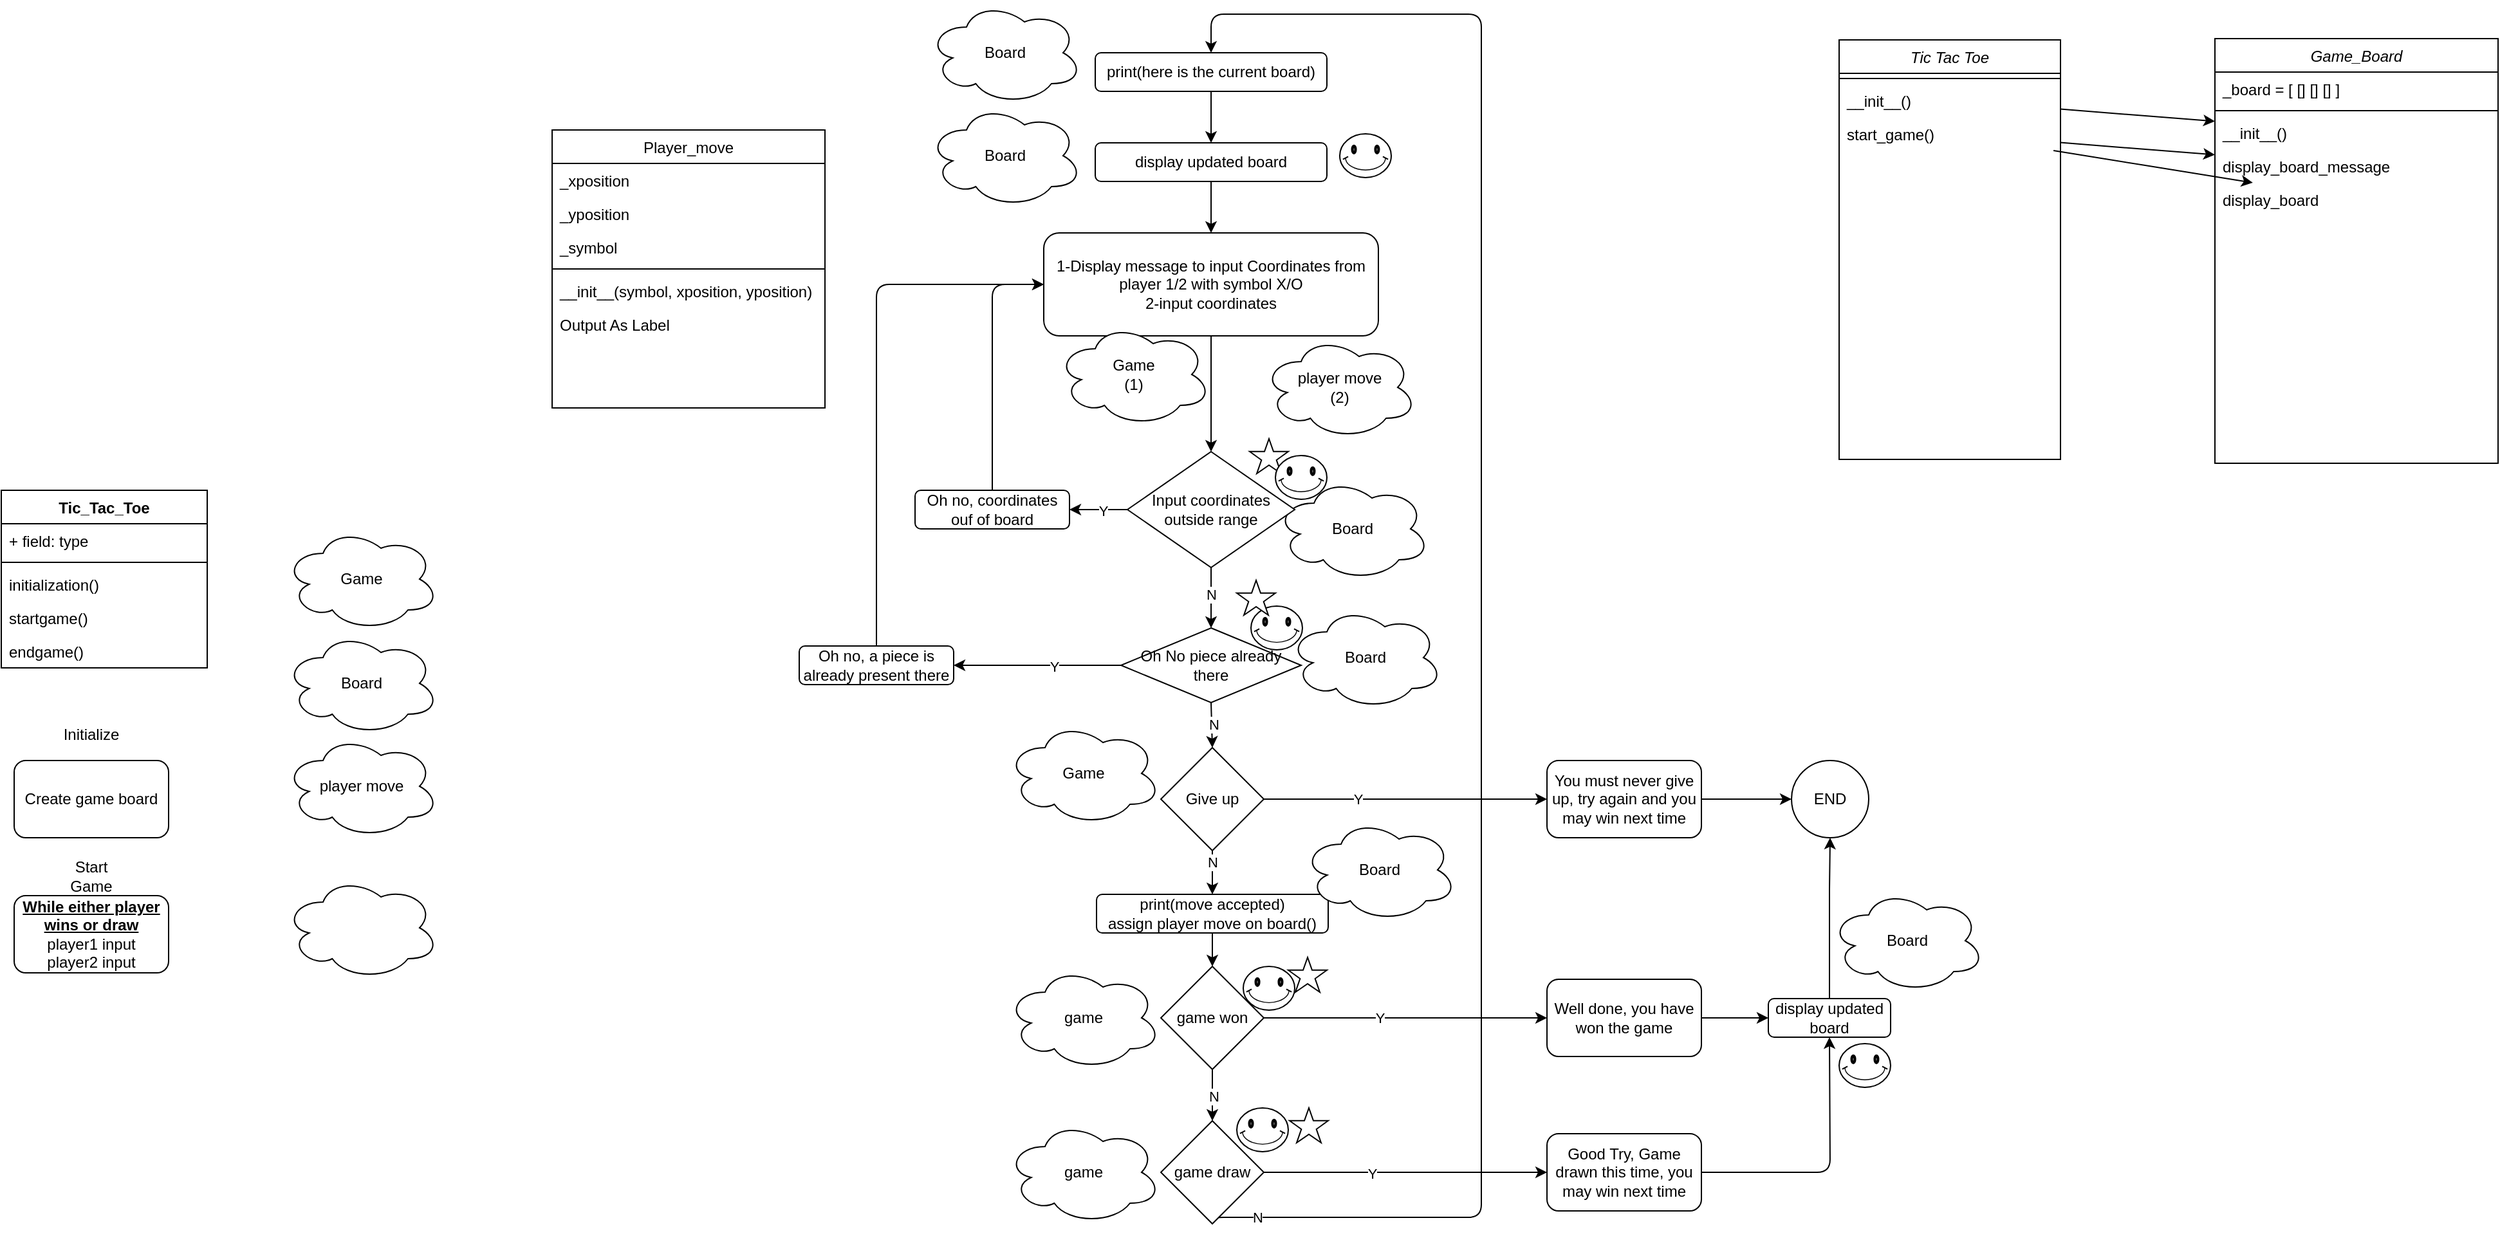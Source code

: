 <mxfile version="13.7.9" type="device"><diagram id="C5RBs43oDa-KdzZeNtuy" name="Page-1"><mxGraphModel dx="1678" dy="935" grid="1" gridSize="10" guides="1" tooltips="1" connect="1" arrows="1" fold="1" page="1" pageScale="1" pageWidth="827" pageHeight="1169" math="0" shadow="0"><root><mxCell id="WIyWlLk6GJQsqaUBKTNV-0"/><mxCell id="WIyWlLk6GJQsqaUBKTNV-1" parent="WIyWlLk6GJQsqaUBKTNV-0"/><mxCell id="zkfFHV4jXpPFQw0GAbJ--17" value="Player_move" style="swimlane;fontStyle=0;align=center;verticalAlign=top;childLayout=stackLayout;horizontal=1;startSize=26;horizontalStack=0;resizeParent=1;resizeLast=0;collapsible=1;marginBottom=0;rounded=0;shadow=0;strokeWidth=1;" parent="WIyWlLk6GJQsqaUBKTNV-1" vertex="1"><mxGeometry x="508" y="120" width="212" height="216" as="geometry"><mxRectangle x="550" y="140" width="160" height="26" as="alternateBounds"/></mxGeometry></mxCell><mxCell id="zkfFHV4jXpPFQw0GAbJ--18" value="_xposition" style="text;align=left;verticalAlign=top;spacingLeft=4;spacingRight=4;overflow=hidden;rotatable=0;points=[[0,0.5],[1,0.5]];portConstraint=eastwest;" parent="zkfFHV4jXpPFQw0GAbJ--17" vertex="1"><mxGeometry y="26" width="212" height="26" as="geometry"/></mxCell><mxCell id="zkfFHV4jXpPFQw0GAbJ--19" value="_yposition" style="text;align=left;verticalAlign=top;spacingLeft=4;spacingRight=4;overflow=hidden;rotatable=0;points=[[0,0.5],[1,0.5]];portConstraint=eastwest;rounded=0;shadow=0;html=0;" parent="zkfFHV4jXpPFQw0GAbJ--17" vertex="1"><mxGeometry y="52" width="212" height="26" as="geometry"/></mxCell><mxCell id="zkfFHV4jXpPFQw0GAbJ--20" value="_symbol" style="text;align=left;verticalAlign=top;spacingLeft=4;spacingRight=4;overflow=hidden;rotatable=0;points=[[0,0.5],[1,0.5]];portConstraint=eastwest;rounded=0;shadow=0;html=0;" parent="zkfFHV4jXpPFQw0GAbJ--17" vertex="1"><mxGeometry y="78" width="212" height="26" as="geometry"/></mxCell><mxCell id="zkfFHV4jXpPFQw0GAbJ--23" value="" style="line;html=1;strokeWidth=1;align=left;verticalAlign=middle;spacingTop=-1;spacingLeft=3;spacingRight=3;rotatable=0;labelPosition=right;points=[];portConstraint=eastwest;" parent="zkfFHV4jXpPFQw0GAbJ--17" vertex="1"><mxGeometry y="104" width="212" height="8" as="geometry"/></mxCell><mxCell id="zkfFHV4jXpPFQw0GAbJ--24" value="__init__(symbol, xposition, yposition)" style="text;align=left;verticalAlign=top;spacingLeft=4;spacingRight=4;overflow=hidden;rotatable=0;points=[[0,0.5],[1,0.5]];portConstraint=eastwest;" parent="zkfFHV4jXpPFQw0GAbJ--17" vertex="1"><mxGeometry y="112" width="212" height="26" as="geometry"/></mxCell><mxCell id="zkfFHV4jXpPFQw0GAbJ--25" value="Output As Label" style="text;align=left;verticalAlign=top;spacingLeft=4;spacingRight=4;overflow=hidden;rotatable=0;points=[[0,0.5],[1,0.5]];portConstraint=eastwest;" parent="zkfFHV4jXpPFQw0GAbJ--17" vertex="1"><mxGeometry y="138" width="212" height="26" as="geometry"/></mxCell><mxCell id="q-4wCukq6jzcn-NfEw5j-9" value="&lt;b&gt;&lt;u&gt;While either player wins or draw&lt;/u&gt;&lt;/b&gt;&lt;br&gt;player1 input&lt;br&gt;player2 input" style="rounded=1;whiteSpace=wrap;html=1;" parent="WIyWlLk6GJQsqaUBKTNV-1" vertex="1"><mxGeometry x="90" y="715" width="120" height="60" as="geometry"/></mxCell><mxCell id="q-4wCukq6jzcn-NfEw5j-10" value="Start Game" style="text;html=1;strokeColor=none;fillColor=none;align=center;verticalAlign=middle;whiteSpace=wrap;rounded=0;" parent="WIyWlLk6GJQsqaUBKTNV-1" vertex="1"><mxGeometry x="130" y="690" width="40" height="20" as="geometry"/></mxCell><mxCell id="q-4wCukq6jzcn-NfEw5j-11" value="Create game board" style="rounded=1;whiteSpace=wrap;html=1;" parent="WIyWlLk6GJQsqaUBKTNV-1" vertex="1"><mxGeometry x="90" y="610" width="120" height="60" as="geometry"/></mxCell><mxCell id="q-4wCukq6jzcn-NfEw5j-12" value="Initialize" style="text;html=1;strokeColor=none;fillColor=none;align=center;verticalAlign=middle;whiteSpace=wrap;rounded=0;" parent="WIyWlLk6GJQsqaUBKTNV-1" vertex="1"><mxGeometry x="130" y="580" width="40" height="20" as="geometry"/></mxCell><mxCell id="q-4wCukq6jzcn-NfEw5j-16" value="" style="edgeStyle=orthogonalEdgeStyle;rounded=0;orthogonalLoop=1;jettySize=auto;html=1;entryX=0.5;entryY=0;entryDx=0;entryDy=0;" parent="WIyWlLk6GJQsqaUBKTNV-1" source="q-4wCukq6jzcn-NfEw5j-14" target="ravgcbfyz0ajhMbbZIa4-38" edge="1"><mxGeometry relative="1" as="geometry"><mxPoint x="1020" y="370" as="targetPoint"/></mxGeometry></mxCell><mxCell id="q-4wCukq6jzcn-NfEw5j-14" value="1-Display message to input Coordinates from player 1/2 with symbol X/O&lt;br&gt;2-input coordinates&lt;br&gt;" style="rounded=1;whiteSpace=wrap;html=1;" parent="WIyWlLk6GJQsqaUBKTNV-1" vertex="1"><mxGeometry x="890" y="200" width="260" height="80" as="geometry"/></mxCell><mxCell id="q-4wCukq6jzcn-NfEw5j-0" value="Tic_Tac_Toe" style="swimlane;fontStyle=1;align=center;verticalAlign=top;childLayout=stackLayout;horizontal=1;startSize=26;horizontalStack=0;resizeParent=1;resizeParentMax=0;resizeLast=0;collapsible=1;marginBottom=0;" parent="WIyWlLk6GJQsqaUBKTNV-1" vertex="1"><mxGeometry x="80" y="400" width="160" height="138" as="geometry"/></mxCell><mxCell id="q-4wCukq6jzcn-NfEw5j-1" value="+ field: type" style="text;strokeColor=none;fillColor=none;align=left;verticalAlign=top;spacingLeft=4;spacingRight=4;overflow=hidden;rotatable=0;points=[[0,0.5],[1,0.5]];portConstraint=eastwest;" parent="q-4wCukq6jzcn-NfEw5j-0" vertex="1"><mxGeometry y="26" width="160" height="26" as="geometry"/></mxCell><mxCell id="q-4wCukq6jzcn-NfEw5j-2" value="" style="line;strokeWidth=1;fillColor=none;align=left;verticalAlign=middle;spacingTop=-1;spacingLeft=3;spacingRight=3;rotatable=0;labelPosition=right;points=[];portConstraint=eastwest;" parent="q-4wCukq6jzcn-NfEw5j-0" vertex="1"><mxGeometry y="52" width="160" height="8" as="geometry"/></mxCell><mxCell id="q-4wCukq6jzcn-NfEw5j-3" value="initialization()" style="text;strokeColor=none;fillColor=none;align=left;verticalAlign=top;spacingLeft=4;spacingRight=4;overflow=hidden;rotatable=0;points=[[0,0.5],[1,0.5]];portConstraint=eastwest;" parent="q-4wCukq6jzcn-NfEw5j-0" vertex="1"><mxGeometry y="60" width="160" height="26" as="geometry"/></mxCell><mxCell id="q-4wCukq6jzcn-NfEw5j-6" value="startgame()" style="text;strokeColor=none;fillColor=none;align=left;verticalAlign=top;spacingLeft=4;spacingRight=4;overflow=hidden;rotatable=0;points=[[0,0.5],[1,0.5]];portConstraint=eastwest;" parent="q-4wCukq6jzcn-NfEw5j-0" vertex="1"><mxGeometry y="86" width="160" height="26" as="geometry"/></mxCell><mxCell id="q-4wCukq6jzcn-NfEw5j-7" value="endgame()" style="text;strokeColor=none;fillColor=none;align=left;verticalAlign=top;spacingLeft=4;spacingRight=4;overflow=hidden;rotatable=0;points=[[0,0.5],[1,0.5]];portConstraint=eastwest;" parent="q-4wCukq6jzcn-NfEw5j-0" vertex="1"><mxGeometry y="112" width="160" height="26" as="geometry"/></mxCell><mxCell id="q-4wCukq6jzcn-NfEw5j-20" value="" style="edgeStyle=orthogonalEdgeStyle;rounded=0;orthogonalLoop=1;jettySize=auto;html=1;" parent="WIyWlLk6GJQsqaUBKTNV-1" source="q-4wCukq6jzcn-NfEw5j-17" target="q-4wCukq6jzcn-NfEw5j-19" edge="1"><mxGeometry relative="1" as="geometry"/></mxCell><mxCell id="q-4wCukq6jzcn-NfEw5j-17" value="print(move accepted)&lt;br&gt;assign player move on board()" style="rounded=1;whiteSpace=wrap;html=1;" parent="WIyWlLk6GJQsqaUBKTNV-1" vertex="1"><mxGeometry x="931" y="714" width="180" height="30" as="geometry"/></mxCell><mxCell id="ravgcbfyz0ajhMbbZIa4-5" value="" style="edgeStyle=orthogonalEdgeStyle;rounded=0;orthogonalLoop=1;jettySize=auto;html=1;" edge="1" parent="WIyWlLk6GJQsqaUBKTNV-1" source="q-4wCukq6jzcn-NfEw5j-19" target="ravgcbfyz0ajhMbbZIa4-4"><mxGeometry relative="1" as="geometry"/></mxCell><mxCell id="ravgcbfyz0ajhMbbZIa4-6" value="N" style="edgeLabel;html=1;align=center;verticalAlign=middle;resizable=0;points=[];" vertex="1" connectable="0" parent="ravgcbfyz0ajhMbbZIa4-5"><mxGeometry x="0.05" y="1" relative="1" as="geometry"><mxPoint as="offset"/></mxGeometry></mxCell><mxCell id="q-4wCukq6jzcn-NfEw5j-19" value="game won" style="rhombus;whiteSpace=wrap;html=1;" parent="WIyWlLk6GJQsqaUBKTNV-1" vertex="1"><mxGeometry x="981" y="770" width="80" height="80" as="geometry"/></mxCell><mxCell id="ravgcbfyz0ajhMbbZIa4-9" value="" style="edgeStyle=orthogonalEdgeStyle;rounded=0;orthogonalLoop=1;jettySize=auto;html=1;entryX=0;entryY=0.5;entryDx=0;entryDy=0;exitX=1;exitY=0.5;exitDx=0;exitDy=0;" edge="1" parent="WIyWlLk6GJQsqaUBKTNV-1" source="ravgcbfyz0ajhMbbZIa4-4" target="ravgcbfyz0ajhMbbZIa4-7"><mxGeometry relative="1" as="geometry"><mxPoint x="1191" y="1005" as="targetPoint"/></mxGeometry></mxCell><mxCell id="ravgcbfyz0ajhMbbZIa4-13" value="Y" style="edgeLabel;html=1;align=center;verticalAlign=middle;resizable=0;points=[];" vertex="1" connectable="0" parent="ravgcbfyz0ajhMbbZIa4-9"><mxGeometry x="-0.236" y="-1" relative="1" as="geometry"><mxPoint as="offset"/></mxGeometry></mxCell><mxCell id="q-4wCukq6jzcn-NfEw5j-26" value="" style="endArrow=classic;html=1;entryX=0.5;entryY=0;entryDx=0;entryDy=0;exitX=0.5;exitY=1;exitDx=0;exitDy=0;" parent="WIyWlLk6GJQsqaUBKTNV-1" source="ravgcbfyz0ajhMbbZIa4-4" target="ravgcbfyz0ajhMbbZIa4-14" edge="1"><mxGeometry width="50" height="50" relative="1" as="geometry"><mxPoint x="1020" y="910" as="sourcePoint"/><mxPoint x="770" y="30" as="targetPoint"/><Array as="points"><mxPoint x="1020" y="965"/><mxPoint x="1230" y="965"/><mxPoint x="1230" y="690"/><mxPoint x="1230" y="630"/><mxPoint x="1230" y="230"/><mxPoint x="1230" y="30"/><mxPoint x="1020" y="30"/></Array></mxGeometry></mxCell><mxCell id="ravgcbfyz0ajhMbbZIa4-18" value="N" style="edgeLabel;html=1;align=center;verticalAlign=middle;resizable=0;points=[];" vertex="1" connectable="0" parent="q-4wCukq6jzcn-NfEw5j-26"><mxGeometry x="-0.942" relative="1" as="geometry"><mxPoint as="offset"/></mxGeometry></mxCell><mxCell id="q-4wCukq6jzcn-NfEw5j-35" value="" style="edgeStyle=orthogonalEdgeStyle;rounded=0;orthogonalLoop=1;jettySize=auto;html=1;entryX=0;entryY=0.5;entryDx=0;entryDy=0;" parent="WIyWlLk6GJQsqaUBKTNV-1" source="q-4wCukq6jzcn-NfEw5j-32" target="ravgcbfyz0ajhMbbZIa4-19" edge="1"><mxGeometry relative="1" as="geometry"><mxPoint x="1251" y="640" as="targetPoint"/></mxGeometry></mxCell><mxCell id="q-4wCukq6jzcn-NfEw5j-38" value="Y" style="edgeLabel;html=1;align=center;verticalAlign=middle;resizable=0;points=[];" parent="q-4wCukq6jzcn-NfEw5j-35" vertex="1" connectable="0"><mxGeometry x="-0.717" relative="1" as="geometry"><mxPoint x="42" as="offset"/></mxGeometry></mxCell><mxCell id="q-4wCukq6jzcn-NfEw5j-36" value="" style="edgeStyle=orthogonalEdgeStyle;rounded=0;orthogonalLoop=1;jettySize=auto;html=1;" parent="WIyWlLk6GJQsqaUBKTNV-1" source="q-4wCukq6jzcn-NfEw5j-32" target="q-4wCukq6jzcn-NfEw5j-17" edge="1"><mxGeometry relative="1" as="geometry"/></mxCell><mxCell id="q-4wCukq6jzcn-NfEw5j-37" value="N" style="edgeLabel;html=1;align=center;verticalAlign=middle;resizable=0;points=[];" parent="q-4wCukq6jzcn-NfEw5j-36" vertex="1" connectable="0"><mxGeometry x="-0.257" relative="1" as="geometry"><mxPoint y="-8" as="offset"/></mxGeometry></mxCell><mxCell id="q-4wCukq6jzcn-NfEw5j-32" value="Give up" style="rhombus;whiteSpace=wrap;html=1;" parent="WIyWlLk6GJQsqaUBKTNV-1" vertex="1"><mxGeometry x="981" y="600" width="80" height="80" as="geometry"/></mxCell><mxCell id="q-4wCukq6jzcn-NfEw5j-34" value="END" style="ellipse;whiteSpace=wrap;html=1;" parent="WIyWlLk6GJQsqaUBKTNV-1" vertex="1"><mxGeometry x="1471" y="610" width="60" height="60" as="geometry"/></mxCell><mxCell id="q-4wCukq6jzcn-NfEw5j-39" value="" style="endArrow=classic;html=1;exitX=1;exitY=0.5;exitDx=0;exitDy=0;entryX=0;entryY=0.5;entryDx=0;entryDy=0;" parent="WIyWlLk6GJQsqaUBKTNV-1" source="q-4wCukq6jzcn-NfEw5j-19" target="q-4wCukq6jzcn-NfEw5j-41" edge="1"><mxGeometry width="50" height="50" relative="1" as="geometry"><mxPoint x="1131" y="850" as="sourcePoint"/><mxPoint x="1371" y="810" as="targetPoint"/><Array as="points"/></mxGeometry></mxCell><mxCell id="q-4wCukq6jzcn-NfEw5j-40" value="Y" style="edgeLabel;html=1;align=center;verticalAlign=middle;resizable=0;points=[];" parent="q-4wCukq6jzcn-NfEw5j-39" vertex="1" connectable="0"><mxGeometry x="-0.822" y="-1" relative="1" as="geometry"><mxPoint x="70" y="-1" as="offset"/></mxGeometry></mxCell><mxCell id="q-4wCukq6jzcn-NfEw5j-42" style="edgeStyle=orthogonalEdgeStyle;rounded=0;orthogonalLoop=1;jettySize=auto;html=1;entryX=0;entryY=0.5;entryDx=0;entryDy=0;" parent="WIyWlLk6GJQsqaUBKTNV-1" source="q-4wCukq6jzcn-NfEw5j-41" target="q-4wCukq6jzcn-NfEw5j-43" edge="1"><mxGeometry relative="1" as="geometry"/></mxCell><mxCell id="q-4wCukq6jzcn-NfEw5j-41" value="Well done, you have won the game" style="rounded=1;whiteSpace=wrap;html=1;" parent="WIyWlLk6GJQsqaUBKTNV-1" vertex="1"><mxGeometry x="1281" y="780" width="120" height="60" as="geometry"/></mxCell><mxCell id="q-4wCukq6jzcn-NfEw5j-44" value="" style="edgeStyle=orthogonalEdgeStyle;rounded=0;orthogonalLoop=1;jettySize=auto;html=1;exitX=0.5;exitY=0;exitDx=0;exitDy=0;" parent="WIyWlLk6GJQsqaUBKTNV-1" source="q-4wCukq6jzcn-NfEw5j-43" target="q-4wCukq6jzcn-NfEw5j-34" edge="1"><mxGeometry relative="1" as="geometry"><mxPoint x="1521" y="760" as="sourcePoint"/><Array as="points"><mxPoint x="1501" y="710"/><mxPoint x="1501" y="710"/></Array></mxGeometry></mxCell><mxCell id="q-4wCukq6jzcn-NfEw5j-43" value="display updated board" style="rounded=1;whiteSpace=wrap;html=1;" parent="WIyWlLk6GJQsqaUBKTNV-1" vertex="1"><mxGeometry x="1453" y="795" width="95" height="30" as="geometry"/></mxCell><mxCell id="ravgcbfyz0ajhMbbZIa4-2" value="" style="endArrow=classic;html=1;entryX=0;entryY=0.5;entryDx=0;entryDy=0;exitX=0.5;exitY=0;exitDx=0;exitDy=0;" edge="1" parent="WIyWlLk6GJQsqaUBKTNV-1" source="ravgcbfyz0ajhMbbZIa4-39" target="q-4wCukq6jzcn-NfEw5j-14"><mxGeometry width="50" height="50" relative="1" as="geometry"><mxPoint x="850" y="330" as="sourcePoint"/><mxPoint x="850" y="270" as="targetPoint"/><Array as="points"><mxPoint x="850" y="360"/><mxPoint x="850" y="320"/><mxPoint x="850" y="240"/></Array></mxGeometry></mxCell><mxCell id="ravgcbfyz0ajhMbbZIa4-4" value="game draw" style="rhombus;whiteSpace=wrap;html=1;" vertex="1" parent="WIyWlLk6GJQsqaUBKTNV-1"><mxGeometry x="981" y="890" width="80" height="80" as="geometry"/></mxCell><mxCell id="ravgcbfyz0ajhMbbZIa4-7" value="Good Try, Game drawn this time, you may win next time" style="rounded=1;whiteSpace=wrap;html=1;" vertex="1" parent="WIyWlLk6GJQsqaUBKTNV-1"><mxGeometry x="1281" y="900" width="120" height="60" as="geometry"/></mxCell><mxCell id="ravgcbfyz0ajhMbbZIa4-10" value="" style="endArrow=classic;html=1;exitX=1;exitY=0.5;exitDx=0;exitDy=0;entryX=0.5;entryY=1;entryDx=0;entryDy=0;" edge="1" parent="WIyWlLk6GJQsqaUBKTNV-1" source="ravgcbfyz0ajhMbbZIa4-7" target="q-4wCukq6jzcn-NfEw5j-43"><mxGeometry width="50" height="50" relative="1" as="geometry"><mxPoint x="1451" y="1005" as="sourcePoint"/><mxPoint x="1601" y="1005" as="targetPoint"/><Array as="points"><mxPoint x="1501" y="930"/></Array></mxGeometry></mxCell><mxCell id="ravgcbfyz0ajhMbbZIa4-14" value="print(here is the current board)" style="rounded=1;whiteSpace=wrap;html=1;" vertex="1" parent="WIyWlLk6GJQsqaUBKTNV-1"><mxGeometry x="930" y="60" width="180" height="30" as="geometry"/></mxCell><mxCell id="ravgcbfyz0ajhMbbZIa4-15" value="display updated board" style="rounded=1;whiteSpace=wrap;html=1;" vertex="1" parent="WIyWlLk6GJQsqaUBKTNV-1"><mxGeometry x="930" y="130" width="180" height="30" as="geometry"/></mxCell><mxCell id="ravgcbfyz0ajhMbbZIa4-16" value="" style="endArrow=classic;html=1;exitX=0.5;exitY=1;exitDx=0;exitDy=0;entryX=0.5;entryY=0;entryDx=0;entryDy=0;" edge="1" parent="WIyWlLk6GJQsqaUBKTNV-1" source="ravgcbfyz0ajhMbbZIa4-14" target="ravgcbfyz0ajhMbbZIa4-15"><mxGeometry width="50" height="50" relative="1" as="geometry"><mxPoint x="1150" y="140" as="sourcePoint"/><mxPoint x="1200" y="90" as="targetPoint"/></mxGeometry></mxCell><mxCell id="ravgcbfyz0ajhMbbZIa4-17" value="" style="endArrow=classic;html=1;exitX=0.5;exitY=1;exitDx=0;exitDy=0;entryX=0.5;entryY=0;entryDx=0;entryDy=0;" edge="1" parent="WIyWlLk6GJQsqaUBKTNV-1" source="ravgcbfyz0ajhMbbZIa4-15" target="q-4wCukq6jzcn-NfEw5j-14"><mxGeometry width="50" height="50" relative="1" as="geometry"><mxPoint x="1009.5" y="170" as="sourcePoint"/><mxPoint x="1009.5" y="210" as="targetPoint"/></mxGeometry></mxCell><mxCell id="ravgcbfyz0ajhMbbZIa4-19" value="You must never give up, try again and you may win next time" style="rounded=1;whiteSpace=wrap;html=1;" vertex="1" parent="WIyWlLk6GJQsqaUBKTNV-1"><mxGeometry x="1281" y="610" width="120" height="60" as="geometry"/></mxCell><mxCell id="ravgcbfyz0ajhMbbZIa4-20" value="" style="endArrow=classic;html=1;exitX=1;exitY=0.5;exitDx=0;exitDy=0;entryX=0;entryY=0.5;entryDx=0;entryDy=0;" edge="1" parent="WIyWlLk6GJQsqaUBKTNV-1" source="ravgcbfyz0ajhMbbZIa4-19" target="q-4wCukq6jzcn-NfEw5j-34"><mxGeometry width="50" height="50" relative="1" as="geometry"><mxPoint x="1411" y="670" as="sourcePoint"/><mxPoint x="1461" y="620" as="targetPoint"/></mxGeometry></mxCell><mxCell id="ravgcbfyz0ajhMbbZIa4-21" value="Game" style="ellipse;shape=cloud;whiteSpace=wrap;html=1;" vertex="1" parent="WIyWlLk6GJQsqaUBKTNV-1"><mxGeometry x="300" y="429" width="120" height="80" as="geometry"/></mxCell><mxCell id="ravgcbfyz0ajhMbbZIa4-22" value="Board" style="ellipse;shape=cloud;whiteSpace=wrap;html=1;" vertex="1" parent="WIyWlLk6GJQsqaUBKTNV-1"><mxGeometry x="300" y="510" width="120" height="80" as="geometry"/></mxCell><mxCell id="ravgcbfyz0ajhMbbZIa4-23" value="player move" style="ellipse;shape=cloud;whiteSpace=wrap;html=1;" vertex="1" parent="WIyWlLk6GJQsqaUBKTNV-1"><mxGeometry x="300" y="590" width="120" height="80" as="geometry"/></mxCell><mxCell id="ravgcbfyz0ajhMbbZIa4-24" value="Board" style="ellipse;shape=cloud;whiteSpace=wrap;html=1;" vertex="1" parent="WIyWlLk6GJQsqaUBKTNV-1"><mxGeometry x="800" y="100" width="120" height="80" as="geometry"/></mxCell><mxCell id="ravgcbfyz0ajhMbbZIa4-25" value="Board" style="ellipse;shape=cloud;whiteSpace=wrap;html=1;" vertex="1" parent="WIyWlLk6GJQsqaUBKTNV-1"><mxGeometry x="800" y="20" width="120" height="80" as="geometry"/></mxCell><mxCell id="ravgcbfyz0ajhMbbZIa4-26" value="player move&lt;br&gt;(2)" style="ellipse;shape=cloud;whiteSpace=wrap;html=1;" vertex="1" parent="WIyWlLk6GJQsqaUBKTNV-1"><mxGeometry x="1060" y="280" width="120" height="80" as="geometry"/></mxCell><mxCell id="ravgcbfyz0ajhMbbZIa4-27" value="Game&lt;br&gt;(1)" style="ellipse;shape=cloud;whiteSpace=wrap;html=1;" vertex="1" parent="WIyWlLk6GJQsqaUBKTNV-1"><mxGeometry x="900" y="270" width="120" height="80" as="geometry"/></mxCell><mxCell id="ravgcbfyz0ajhMbbZIa4-28" value="Board" style="ellipse;shape=cloud;whiteSpace=wrap;html=1;" vertex="1" parent="WIyWlLk6GJQsqaUBKTNV-1"><mxGeometry x="1070" y="390" width="120" height="80" as="geometry"/></mxCell><mxCell id="ravgcbfyz0ajhMbbZIa4-29" value="Game" style="ellipse;shape=cloud;whiteSpace=wrap;html=1;" vertex="1" parent="WIyWlLk6GJQsqaUBKTNV-1"><mxGeometry x="861" y="580" width="120" height="80" as="geometry"/></mxCell><mxCell id="ravgcbfyz0ajhMbbZIa4-30" value="Board" style="ellipse;shape=cloud;whiteSpace=wrap;html=1;" vertex="1" parent="WIyWlLk6GJQsqaUBKTNV-1"><mxGeometry x="1091" y="655" width="120" height="80" as="geometry"/></mxCell><mxCell id="ravgcbfyz0ajhMbbZIa4-31" value="game" style="ellipse;shape=cloud;whiteSpace=wrap;html=1;" vertex="1" parent="WIyWlLk6GJQsqaUBKTNV-1"><mxGeometry x="861" y="770" width="120" height="80" as="geometry"/></mxCell><mxCell id="ravgcbfyz0ajhMbbZIa4-32" value="game" style="ellipse;shape=cloud;whiteSpace=wrap;html=1;" vertex="1" parent="WIyWlLk6GJQsqaUBKTNV-1"><mxGeometry x="861" y="890" width="120" height="80" as="geometry"/></mxCell><mxCell id="ravgcbfyz0ajhMbbZIa4-33" value="Board" style="ellipse;shape=cloud;whiteSpace=wrap;html=1;" vertex="1" parent="WIyWlLk6GJQsqaUBKTNV-1"><mxGeometry x="1501" y="710" width="120" height="80" as="geometry"/></mxCell><mxCell id="ravgcbfyz0ajhMbbZIa4-34" value="" style="ellipse;shape=cloud;whiteSpace=wrap;html=1;" vertex="1" parent="WIyWlLk6GJQsqaUBKTNV-1"><mxGeometry x="300" y="700" width="120" height="80" as="geometry"/></mxCell><mxCell id="ravgcbfyz0ajhMbbZIa4-36" value="" style="verticalLabelPosition=bottom;verticalAlign=top;html=1;shape=mxgraph.basic.smiley" vertex="1" parent="WIyWlLk6GJQsqaUBKTNV-1"><mxGeometry x="1120" y="123" width="40" height="34" as="geometry"/></mxCell><mxCell id="ravgcbfyz0ajhMbbZIa4-37" value="Oh No piece already there" style="rhombus;whiteSpace=wrap;html=1;" vertex="1" parent="WIyWlLk6GJQsqaUBKTNV-1"><mxGeometry x="950" y="507" width="140" height="58" as="geometry"/></mxCell><mxCell id="ravgcbfyz0ajhMbbZIa4-38" value="Input coordinates outside range" style="rhombus;whiteSpace=wrap;html=1;" vertex="1" parent="WIyWlLk6GJQsqaUBKTNV-1"><mxGeometry x="955" y="370" width="130" height="90" as="geometry"/></mxCell><mxCell id="ravgcbfyz0ajhMbbZIa4-39" value="Oh no, coordinates ouf of board" style="rounded=1;whiteSpace=wrap;html=1;" vertex="1" parent="WIyWlLk6GJQsqaUBKTNV-1"><mxGeometry x="790" y="400" width="120" height="30" as="geometry"/></mxCell><mxCell id="ravgcbfyz0ajhMbbZIa4-42" value="" style="endArrow=classic;html=1;exitX=0;exitY=0.5;exitDx=0;exitDy=0;entryX=1;entryY=0.5;entryDx=0;entryDy=0;" edge="1" parent="WIyWlLk6GJQsqaUBKTNV-1" source="ravgcbfyz0ajhMbbZIa4-38" target="ravgcbfyz0ajhMbbZIa4-39"><mxGeometry width="50" height="50" relative="1" as="geometry"><mxPoint x="910" y="410" as="sourcePoint"/><mxPoint x="960" y="360" as="targetPoint"/></mxGeometry></mxCell><mxCell id="ravgcbfyz0ajhMbbZIa4-43" value="Y" style="edgeLabel;html=1;align=center;verticalAlign=middle;resizable=0;points=[];" vertex="1" connectable="0" parent="ravgcbfyz0ajhMbbZIa4-42"><mxGeometry x="-0.156" y="1" relative="1" as="geometry"><mxPoint as="offset"/></mxGeometry></mxCell><mxCell id="ravgcbfyz0ajhMbbZIa4-44" value="" style="endArrow=classic;html=1;exitX=0.5;exitY=1;exitDx=0;exitDy=0;" edge="1" parent="WIyWlLk6GJQsqaUBKTNV-1" source="ravgcbfyz0ajhMbbZIa4-38" target="ravgcbfyz0ajhMbbZIa4-37"><mxGeometry width="50" height="50" relative="1" as="geometry"><mxPoint x="820" y="530" as="sourcePoint"/><mxPoint x="870" y="480" as="targetPoint"/></mxGeometry></mxCell><mxCell id="ravgcbfyz0ajhMbbZIa4-45" value="N" style="edgeLabel;html=1;align=center;verticalAlign=middle;resizable=0;points=[];" vertex="1" connectable="0" parent="ravgcbfyz0ajhMbbZIa4-44"><mxGeometry x="-0.125" relative="1" as="geometry"><mxPoint as="offset"/></mxGeometry></mxCell><mxCell id="ravgcbfyz0ajhMbbZIa4-46" value="Oh no, a piece is already present there" style="rounded=1;whiteSpace=wrap;html=1;" vertex="1" parent="WIyWlLk6GJQsqaUBKTNV-1"><mxGeometry x="700" y="521" width="120" height="30" as="geometry"/></mxCell><mxCell id="ravgcbfyz0ajhMbbZIa4-47" value="" style="endArrow=classic;html=1;exitX=0;exitY=0.5;exitDx=0;exitDy=0;" edge="1" parent="WIyWlLk6GJQsqaUBKTNV-1" source="ravgcbfyz0ajhMbbZIa4-37" target="ravgcbfyz0ajhMbbZIa4-46"><mxGeometry width="50" height="50" relative="1" as="geometry"><mxPoint x="730" y="500" as="sourcePoint"/><mxPoint x="780" y="450" as="targetPoint"/></mxGeometry></mxCell><mxCell id="ravgcbfyz0ajhMbbZIa4-49" value="Y" style="edgeLabel;html=1;align=center;verticalAlign=middle;resizable=0;points=[];" vertex="1" connectable="0" parent="ravgcbfyz0ajhMbbZIa4-47"><mxGeometry x="-0.2" y="1" relative="1" as="geometry"><mxPoint as="offset"/></mxGeometry></mxCell><mxCell id="ravgcbfyz0ajhMbbZIa4-48" value="" style="endArrow=classic;html=1;exitX=0.5;exitY=0;exitDx=0;exitDy=0;entryX=0;entryY=0.5;entryDx=0;entryDy=0;" edge="1" parent="WIyWlLk6GJQsqaUBKTNV-1" source="ravgcbfyz0ajhMbbZIa4-46" target="q-4wCukq6jzcn-NfEw5j-14"><mxGeometry width="50" height="50" relative="1" as="geometry"><mxPoint x="740" y="500" as="sourcePoint"/><mxPoint x="760" y="200" as="targetPoint"/><Array as="points"><mxPoint x="760" y="240"/></Array></mxGeometry></mxCell><mxCell id="ravgcbfyz0ajhMbbZIa4-50" value="" style="endArrow=classic;html=1;exitX=0.5;exitY=1;exitDx=0;exitDy=0;entryX=0.5;entryY=0;entryDx=0;entryDy=0;" edge="1" parent="WIyWlLk6GJQsqaUBKTNV-1" source="ravgcbfyz0ajhMbbZIa4-37" target="q-4wCukq6jzcn-NfEw5j-32"><mxGeometry width="50" height="50" relative="1" as="geometry"><mxPoint x="1140" y="620" as="sourcePoint"/><mxPoint x="1190" y="570" as="targetPoint"/></mxGeometry></mxCell><mxCell id="ravgcbfyz0ajhMbbZIa4-51" value="N" style="edgeLabel;html=1;align=center;verticalAlign=middle;resizable=0;points=[];" vertex="1" connectable="0" parent="ravgcbfyz0ajhMbbZIa4-50"><mxGeometry x="-0.028" y="1" relative="1" as="geometry"><mxPoint as="offset"/></mxGeometry></mxCell><mxCell id="ravgcbfyz0ajhMbbZIa4-52" value="Board" style="ellipse;shape=cloud;whiteSpace=wrap;html=1;" vertex="1" parent="WIyWlLk6GJQsqaUBKTNV-1"><mxGeometry x="1080" y="490" width="120" height="80" as="geometry"/></mxCell><mxCell id="ravgcbfyz0ajhMbbZIa4-53" value="" style="verticalLabelPosition=bottom;verticalAlign=top;html=1;shape=mxgraph.basic.star" vertex="1" parent="WIyWlLk6GJQsqaUBKTNV-1"><mxGeometry x="1050" y="360" width="30" height="27" as="geometry"/></mxCell><mxCell id="ravgcbfyz0ajhMbbZIa4-54" value="" style="verticalLabelPosition=bottom;verticalAlign=top;html=1;shape=mxgraph.basic.smiley" vertex="1" parent="WIyWlLk6GJQsqaUBKTNV-1"><mxGeometry x="1070" y="373" width="40" height="34" as="geometry"/></mxCell><mxCell id="ravgcbfyz0ajhMbbZIa4-56" value="" style="verticalLabelPosition=bottom;verticalAlign=top;html=1;shape=mxgraph.basic.smiley" vertex="1" parent="WIyWlLk6GJQsqaUBKTNV-1"><mxGeometry x="1051" y="490" width="40" height="34" as="geometry"/></mxCell><mxCell id="ravgcbfyz0ajhMbbZIa4-57" value="" style="verticalLabelPosition=bottom;verticalAlign=top;html=1;shape=mxgraph.basic.star" vertex="1" parent="WIyWlLk6GJQsqaUBKTNV-1"><mxGeometry x="1040" y="470" width="30" height="27" as="geometry"/></mxCell><mxCell id="ravgcbfyz0ajhMbbZIa4-58" value="" style="verticalLabelPosition=bottom;verticalAlign=top;html=1;shape=mxgraph.basic.smiley" vertex="1" parent="WIyWlLk6GJQsqaUBKTNV-1"><mxGeometry x="1508" y="830" width="40" height="34" as="geometry"/></mxCell><mxCell id="ravgcbfyz0ajhMbbZIa4-64" value="" style="verticalLabelPosition=bottom;verticalAlign=top;html=1;shape=mxgraph.basic.smiley" vertex="1" parent="WIyWlLk6GJQsqaUBKTNV-1"><mxGeometry x="1045" y="770" width="40" height="34" as="geometry"/></mxCell><mxCell id="ravgcbfyz0ajhMbbZIa4-65" value="" style="verticalLabelPosition=bottom;verticalAlign=top;html=1;shape=mxgraph.basic.star" vertex="1" parent="WIyWlLk6GJQsqaUBKTNV-1"><mxGeometry x="1080" y="763" width="30" height="27" as="geometry"/></mxCell><mxCell id="ravgcbfyz0ajhMbbZIa4-66" value="" style="verticalLabelPosition=bottom;verticalAlign=top;html=1;shape=mxgraph.basic.smiley" vertex="1" parent="WIyWlLk6GJQsqaUBKTNV-1"><mxGeometry x="1040" y="880" width="40" height="34" as="geometry"/></mxCell><mxCell id="ravgcbfyz0ajhMbbZIa4-67" value="" style="verticalLabelPosition=bottom;verticalAlign=top;html=1;shape=mxgraph.basic.star" vertex="1" parent="WIyWlLk6GJQsqaUBKTNV-1"><mxGeometry x="1081" y="880" width="30" height="27" as="geometry"/></mxCell><mxCell id="ravgcbfyz0ajhMbbZIa4-68" value="Tic Tac Toe" style="swimlane;fontStyle=2;align=center;verticalAlign=top;childLayout=stackLayout;horizontal=1;startSize=26;horizontalStack=0;resizeParent=1;resizeLast=0;collapsible=1;marginBottom=0;rounded=0;shadow=0;strokeWidth=1;" vertex="1" parent="WIyWlLk6GJQsqaUBKTNV-1"><mxGeometry x="1508" y="50" width="172" height="326" as="geometry"><mxRectangle x="230" y="140" width="160" height="26" as="alternateBounds"/></mxGeometry></mxCell><mxCell id="ravgcbfyz0ajhMbbZIa4-70" value="" style="line;html=1;strokeWidth=1;align=left;verticalAlign=middle;spacingTop=-1;spacingLeft=3;spacingRight=3;rotatable=0;labelPosition=right;points=[];portConstraint=eastwest;" vertex="1" parent="ravgcbfyz0ajhMbbZIa4-68"><mxGeometry y="26" width="172" height="8" as="geometry"/></mxCell><mxCell id="ravgcbfyz0ajhMbbZIa4-71" value="__init__()" style="text;align=left;verticalAlign=top;spacingLeft=4;spacingRight=4;overflow=hidden;rotatable=0;points=[[0,0.5],[1,0.5]];portConstraint=eastwest;" vertex="1" parent="ravgcbfyz0ajhMbbZIa4-68"><mxGeometry y="34" width="172" height="26" as="geometry"/></mxCell><mxCell id="ravgcbfyz0ajhMbbZIa4-74" value="start_game()" style="text;align=left;verticalAlign=top;spacingLeft=4;spacingRight=4;overflow=hidden;rotatable=0;points=[[0,0.5],[1,0.5]];portConstraint=eastwest;" vertex="1" parent="ravgcbfyz0ajhMbbZIa4-68"><mxGeometry y="60" width="172" height="26" as="geometry"/></mxCell><mxCell id="zkfFHV4jXpPFQw0GAbJ--0" value="Game_Board" style="swimlane;fontStyle=2;align=center;verticalAlign=top;childLayout=stackLayout;horizontal=1;startSize=26;horizontalStack=0;resizeParent=1;resizeLast=0;collapsible=1;marginBottom=0;rounded=0;shadow=0;strokeWidth=1;" parent="WIyWlLk6GJQsqaUBKTNV-1" vertex="1"><mxGeometry x="1800" y="49" width="220" height="330" as="geometry"><mxRectangle x="230" y="140" width="160" height="26" as="alternateBounds"/></mxGeometry></mxCell><mxCell id="zkfFHV4jXpPFQw0GAbJ--1" value="_board = [ [] [] [] ]" style="text;align=left;verticalAlign=top;spacingLeft=4;spacingRight=4;overflow=hidden;rotatable=0;points=[[0,0.5],[1,0.5]];portConstraint=eastwest;" parent="zkfFHV4jXpPFQw0GAbJ--0" vertex="1"><mxGeometry y="26" width="220" height="26" as="geometry"/></mxCell><mxCell id="zkfFHV4jXpPFQw0GAbJ--4" value="" style="line;html=1;strokeWidth=1;align=left;verticalAlign=middle;spacingTop=-1;spacingLeft=3;spacingRight=3;rotatable=0;labelPosition=right;points=[];portConstraint=eastwest;" parent="zkfFHV4jXpPFQw0GAbJ--0" vertex="1"><mxGeometry y="52" width="220" height="8" as="geometry"/></mxCell><mxCell id="zkfFHV4jXpPFQw0GAbJ--5" value="__init__()" style="text;align=left;verticalAlign=top;spacingLeft=4;spacingRight=4;overflow=hidden;rotatable=0;points=[[0,0.5],[1,0.5]];portConstraint=eastwest;" parent="zkfFHV4jXpPFQw0GAbJ--0" vertex="1"><mxGeometry y="60" width="220" height="26" as="geometry"/></mxCell><mxCell id="ravgcbfyz0ajhMbbZIa4-76" value="display_board_message" style="text;align=left;verticalAlign=top;spacingLeft=4;spacingRight=4;overflow=hidden;rotatable=0;points=[[0,0.5],[1,0.5]];portConstraint=eastwest;" vertex="1" parent="zkfFHV4jXpPFQw0GAbJ--0"><mxGeometry y="86" width="220" height="26" as="geometry"/></mxCell><mxCell id="ravgcbfyz0ajhMbbZIa4-78" value="display_board" style="text;align=left;verticalAlign=top;spacingLeft=4;spacingRight=4;overflow=hidden;rotatable=0;points=[[0,0.5],[1,0.5]];portConstraint=eastwest;" vertex="1" parent="zkfFHV4jXpPFQw0GAbJ--0"><mxGeometry y="112" width="220" height="26" as="geometry"/></mxCell><mxCell id="ravgcbfyz0ajhMbbZIa4-75" value="" style="endArrow=classic;html=1;" edge="1" parent="WIyWlLk6GJQsqaUBKTNV-1" source="ravgcbfyz0ajhMbbZIa4-71" target="zkfFHV4jXpPFQw0GAbJ--5"><mxGeometry width="50" height="50" relative="1" as="geometry"><mxPoint x="1710" y="50" as="sourcePoint"/><mxPoint x="1760" as="targetPoint"/></mxGeometry></mxCell><mxCell id="ravgcbfyz0ajhMbbZIa4-77" value="" style="endArrow=classic;html=1;" edge="1" parent="WIyWlLk6GJQsqaUBKTNV-1" source="ravgcbfyz0ajhMbbZIa4-74" target="ravgcbfyz0ajhMbbZIa4-76"><mxGeometry width="50" height="50" relative="1" as="geometry"><mxPoint x="1610" y="140" as="sourcePoint"/><mxPoint x="1660" y="90" as="targetPoint"/></mxGeometry></mxCell><mxCell id="ravgcbfyz0ajhMbbZIa4-79" value="" style="endArrow=classic;html=1;" edge="1" parent="WIyWlLk6GJQsqaUBKTNV-1" source="ravgcbfyz0ajhMbbZIa4-74" target="ravgcbfyz0ajhMbbZIa4-78"><mxGeometry width="50" height="50" relative="1" as="geometry"><mxPoint x="1690.0" y="139.804" as="sourcePoint"/><mxPoint x="1810.0" y="149.297" as="targetPoint"/></mxGeometry></mxCell></root></mxGraphModel></diagram></mxfile>